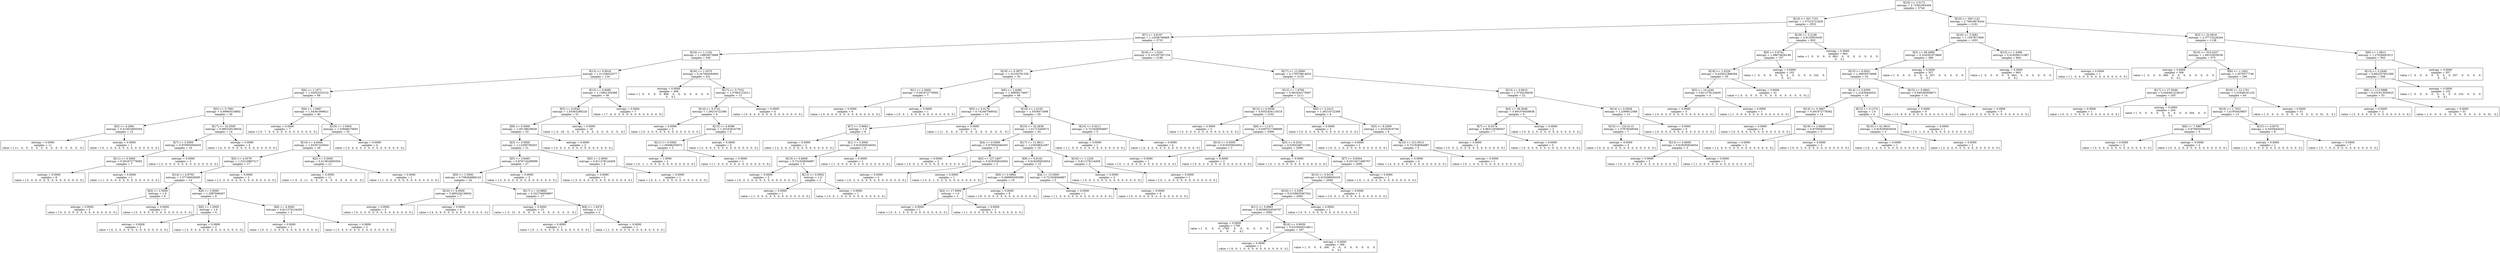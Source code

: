digraph Tree {
0 [label="X[18] <= 3.5172\nentropy = 2.72581954504\nsamples = 5744", shape="box"] ;
1 [label="X[10] <= 301.7101\nentropy = 1.57310731828\nsamples = 3553", shape="box"] ;
0 -> 1 ;
2 [label="X[7] <= 4.8197\nentropy = 1.14306780869\nsamples = 2733", shape="box"] ;
1 -> 2 ;
3 [label="X[16] <= 1.1102\nentropy = 1.19802673968\nsamples = 545", shape="box"] ;
2 -> 3 ;
4 [label="X[13] <= 0.0016\nentropy = 1.51156022077\nsamples = 124", shape="box"] ;
3 -> 4 ;
5 [label="X[6] <= 1.1671\nentropy = 1.55452333152\nsamples = 66", shape="box"] ;
4 -> 5 ;
6 [label="X[5] <= 0.7691\nentropy = 0.99965518892\nsamples = 26", shape="box"] ;
5 -> 6 ;
7 [label="X[5] <= 0.2691\nentropy = 0.413816850304\nsamples = 12", shape="box"] ;
6 -> 7 ;
8 [label="entropy = 0.0000\nsamples = 11\nvalue = [ 11.   0.   0.   0.   0.   0.   0.   0.   0.   0.   0.   0.   0.   0.]", shape="box"] ;
7 -> 8 ;
9 [label="entropy = 0.0000\nsamples = 1\nvalue = [ 0.  1.  0.  0.  0.  0.  0.  0.  0.  0.  0.  0.  0.  0.]", shape="box"] ;
7 -> 9 ;
10 [label="X[17] <= 10.3500\nentropy = 0.985228136034\nsamples = 14", shape="box"] ;
6 -> 10 ;
11 [label="X[7] <= 3.5000\nentropy = 0.970950594455\nsamples = 10", shape="box"] ;
10 -> 11 ;
12 [label="X[11] <= 0.5000\nentropy = 0.591672778582\nsamples = 7", shape="box"] ;
11 -> 12 ;
13 [label="entropy = 0.0000\nsamples = 6\nvalue = [ 0.  0.  6.  0.  0.  0.  0.  0.  0.  0.  0.  0.  0.  0.]", shape="box"] ;
12 -> 13 ;
14 [label="entropy = 0.0000\nsamples = 1\nvalue = [ 1.  0.  0.  0.  0.  0.  0.  0.  0.  0.  0.  0.  0.  0.]", shape="box"] ;
12 -> 14 ;
15 [label="entropy = 0.0000\nsamples = 3\nvalue = [ 3.  0.  0.  0.  0.  0.  0.  0.  0.  0.  0.  0.  0.  0.]", shape="box"] ;
11 -> 15 ;
16 [label="entropy = 0.0000\nsamples = 4\nvalue = [ 4.  0.  0.  0.  0.  0.  0.  0.  0.  0.  0.  0.  0.  0.]", shape="box"] ;
10 -> 16 ;
17 [label="X[6] <= 1.9467\nentropy = 1.54361099621\nsamples = 40", shape="box"] ;
5 -> 17 ;
18 [label="entropy = 0.0000\nsamples = 7\nvalue = [ 0.  7.  0.  0.  0.  0.  0.  0.  0.  0.  0.  0.  0.  0.]", shape="box"] ;
17 -> 18 ;
19 [label="X[19] <= 1.0403\nentropy = 1.53948475693\nsamples = 33", shape="box"] ;
17 -> 19 ;
20 [label="X[10] <= 4.9444\nentropy = 1.45307325645\nsamples = 29", shape="box"] ;
19 -> 20 ;
21 [label="X[5] <= 4.3579\nentropy = 1.52218987217\nsamples = 17", shape="box"] ;
20 -> 21 ;
22 [label="X[14] <= 0.8750\nentropy = 1.57740628285\nsamples = 14", shape="box"] ;
21 -> 22 ;
23 [label="X[0] <= 2.5000\nentropy = 1.0\nsamples = 6", shape="box"] ;
22 -> 23 ;
24 [label="entropy = 0.0000\nsamples = 3\nvalue = [ 0.  0.  3.  0.  0.  0.  0.  0.  0.  0.  0.  0.  0.  0.]", shape="box"] ;
23 -> 24 ;
25 [label="entropy = 0.0000\nsamples = 3\nvalue = [ 0.  3.  0.  0.  0.  0.  0.  0.  0.  0.  0.  0.  0.  0.]", shape="box"] ;
23 -> 25 ;
26 [label="X[6] <= 3.0000\nentropy = 1.2987949407\nsamples = 8", shape="box"] ;
22 -> 26 ;
27 [label="X[0] <= 1.5000\nentropy = 1.0\nsamples = 4", shape="box"] ;
26 -> 27 ;
28 [label="entropy = 0.0000\nsamples = 2\nvalue = [ 0.  2.  0.  0.  0.  0.  0.  0.  0.  0.  0.  0.  0.  0.]", shape="box"] ;
27 -> 28 ;
29 [label="entropy = 0.0000\nsamples = 2\nvalue = [ 2.  0.  0.  0.  0.  0.  0.  0.  0.  0.  0.  0.  0.  0.]", shape="box"] ;
27 -> 29 ;
30 [label="X[6] <= 4.5000\nentropy = 0.811278124459\nsamples = 4", shape="box"] ;
26 -> 30 ;
31 [label="entropy = 0.0000\nsamples = 1\nvalue = [ 0.  0.  1.  0.  0.  0.  0.  0.  0.  0.  0.  0.  0.  0.]", shape="box"] ;
30 -> 31 ;
32 [label="entropy = 0.0000\nsamples = 3\nvalue = [ 3.  0.  0.  0.  0.  0.  0.  0.  0.  0.  0.  0.  0.  0.]", shape="box"] ;
30 -> 32 ;
33 [label="entropy = 0.0000\nsamples = 3\nvalue = [ 3.  0.  0.  0.  0.  0.  0.  0.  0.  0.  0.  0.  0.  0.]", shape="box"] ;
21 -> 33 ;
34 [label="X[2] <= 5.5000\nentropy = 0.413816850304\nsamples = 12", shape="box"] ;
20 -> 34 ;
35 [label="entropy = 0.0000\nsamples = 11\nvalue = [  0.   0.  11.   0.   0.   0.   0.   0.   0.   0.   0.   0.   0.   0.]", shape="box"] ;
34 -> 35 ;
36 [label="entropy = 0.0000\nsamples = 1\nvalue = [ 1.  0.  0.  0.  0.  0.  0.  0.  0.  0.  0.  0.  0.  0.]", shape="box"] ;
34 -> 36 ;
37 [label="entropy = 0.0000\nsamples = 4\nvalue = [ 0.  4.  0.  0.  0.  0.  0.  0.  0.  0.  0.  0.  0.  0.]", shape="box"] ;
19 -> 37 ;
38 [label="X[15] <= 0.8085\nentropy = 1.15861354588\nsamples = 58", shape="box"] ;
4 -> 38 ;
39 [label="X[3] <= 4.0542\nentropy = 1.05363299226\nsamples = 51", shape="box"] ;
38 -> 39 ;
40 [label="X[8] <= 6.5000\nentropy = 1.30138629928\nsamples = 33", shape="box"] ;
39 -> 40 ;
41 [label="X[3] <= 3.5000\nentropy = 1.12308758263\nsamples = 31", shape="box"] ;
40 -> 41 ;
42 [label="X[5] <= 3.9493\nentropy = 0.876716288999\nsamples = 27", shape="box"] ;
41 -> 42 ;
43 [label="X[0] <= 1.5000\nentropy = 0.738284866143\nsamples = 24", shape="box"] ;
42 -> 43 ;
44 [label="X[10] <= 6.0000\nentropy = 0.985228136034\nsamples = 7", shape="box"] ;
43 -> 44 ;
45 [label="entropy = 0.0000\nsamples = 3\nvalue = [ 0.  3.  0.  0.  0.  0.  0.  0.  0.  0.  0.  0.  0.  0.]", shape="box"] ;
44 -> 45 ;
46 [label="entropy = 0.0000\nsamples = 4\nvalue = [ 4.  0.  0.  0.  0.  0.  0.  0.  0.  0.  0.  0.  0.  0.]", shape="box"] ;
44 -> 46 ;
47 [label="X[17] <= 10.8882\nentropy = 0.322756958897\nsamples = 17", shape="box"] ;
43 -> 47 ;
48 [label="entropy = 0.0000\nsamples = 15\nvalue = [  0.  15.   0.   0.   0.   0.   0.   0.   0.   0.   0.   0.   0.   0.]", shape="box"] ;
47 -> 48 ;
49 [label="X[8] <= 1.6476\nentropy = 1.0\nsamples = 2", shape="box"] ;
47 -> 49 ;
50 [label="entropy = 0.0000\nsamples = 1\nvalue = [ 0.  1.  0.  0.  0.  0.  0.  0.  0.  0.  0.  0.  0.  0.]", shape="box"] ;
49 -> 50 ;
51 [label="entropy = 0.0000\nsamples = 1\nvalue = [ 1.  0.  0.  0.  0.  0.  0.  0.  0.  0.  0.  0.  0.  0.]", shape="box"] ;
49 -> 51 ;
52 [label="entropy = 0.0000\nsamples = 3\nvalue = [ 3.  0.  0.  0.  0.  0.  0.  0.  0.  0.  0.  0.  0.  0.]", shape="box"] ;
42 -> 52 ;
53 [label="X[5] <= 2.0000\nentropy = 0.811278124459\nsamples = 4", shape="box"] ;
41 -> 53 ;
54 [label="entropy = 0.0000\nsamples = 3\nvalue = [ 3.  0.  0.  0.  0.  0.  0.  0.  0.  0.  0.  0.  0.  0.]", shape="box"] ;
53 -> 54 ;
55 [label="entropy = 0.0000\nsamples = 1\nvalue = [ 0.  0.  1.  0.  0.  0.  0.  0.  0.  0.  0.  0.  0.  0.]", shape="box"] ;
53 -> 55 ;
56 [label="entropy = 0.0000\nsamples = 2\nvalue = [ 0.  0.  2.  0.  0.  0.  0.  0.  0.  0.  0.  0.  0.  0.]", shape="box"] ;
40 -> 56 ;
57 [label="entropy = 0.0000\nsamples = 18\nvalue = [  0.  18.   0.   0.   0.   0.   0.   0.   0.   0.   0.   0.   0.   0.]", shape="box"] ;
39 -> 57 ;
58 [label="entropy = 0.0000\nsamples = 7\nvalue = [ 7.  0.  0.  0.  0.  0.  0.  0.  0.  0.  0.  0.  0.  0.]", shape="box"] ;
38 -> 58 ;
59 [label="X[16] <= 1.5370\nentropy = 0.247464594091\nsamples = 421", shape="box"] ;
3 -> 59 ;
60 [label="entropy = 0.0000\nsamples = 408\nvalue = [   0.    0.    0.    0.  408.    0.    0.    0.    0.    0.    0.    0.
    0.    0.]", shape="box"] ;
59 -> 60 ;
61 [label="X[17] <= 5.7522\nentropy = 1.57662122011\nsamples = 13", shape="box"] ;
59 -> 61 ;
62 [label="X[14] <= 0.5741\nentropy = 1.39214722366\nsamples = 9", shape="box"] ;
61 -> 62 ;
63 [label="entropy = 0.0000\nsamples = 3\nvalue = [ 0.  3.  0.  0.  0.  0.  0.  0.  0.  0.  0.  0.  0.  0.]", shape="box"] ;
62 -> 63 ;
64 [label="X[13] <= 0.9398\nentropy = 1.25162916739\nsamples = 6", shape="box"] ;
62 -> 64 ;
65 [label="X[11] <= 0.5000\nentropy = 1.58496250072\nsamples = 3", shape="box"] ;
64 -> 65 ;
66 [label="entropy = 1.0000\nsamples = 2\nvalue = [ 0.  1.  1.  0.  0.  0.  0.  0.  0.  0.  0.  0.  0.  0.]", shape="box"] ;
65 -> 66 ;
67 [label="entropy = 0.0000\nsamples = 1\nvalue = [ 1.  0.  0.  0.  0.  0.  0.  0.  0.  0.  0.  0.  0.  0.]", shape="box"] ;
65 -> 67 ;
68 [label="entropy = 0.0000\nsamples = 3\nvalue = [ 3.  0.  0.  0.  0.  0.  0.  0.  0.  0.  0.  0.  0.  0.]", shape="box"] ;
64 -> 68 ;
69 [label="entropy = 0.0000\nsamples = 4\nvalue = [ 0.  0.  4.  0.  0.  0.  0.  0.  0.  0.  0.  0.  0.  0.]", shape="box"] ;
61 -> 69 ;
70 [label="X[18] <= 1.5241\nentropy = 0.331057567154\nsamples = 2188", shape="box"] ;
2 -> 70 ;
71 [label="X[19] <= 0.3875\nentropy = 1.52104791339\nsamples = 55", shape="box"] ;
70 -> 71 ;
72 [label="X[1] <= 2.5000\nentropy = 0.591672778582\nsamples = 7", shape="box"] ;
71 -> 72 ;
73 [label="entropy = 0.0000\nsamples = 6\nvalue = [ 0.  6.  0.  0.  0.  0.  0.  0.  0.  0.  0.  0.  0.  0.]", shape="box"] ;
72 -> 73 ;
74 [label="entropy = 0.0000\nsamples = 1\nvalue = [ 0.  0.  1.  0.  0.  0.  0.  0.  0.  0.  0.  0.  0.  0.]", shape="box"] ;
72 -> 74 ;
75 [label="X[6] <= 1.4480\nentropy = 1.40858174947\nsamples = 48", shape="box"] ;
71 -> 75 ;
76 [label="X[5] <= 0.0176\nentropy = 0.742487569542\nsamples = 19", shape="box"] ;
75 -> 76 ;
77 [label="X[7] <= 5.9082\nentropy = 1.0\nsamples = 8", shape="box"] ;
76 -> 77 ;
78 [label="entropy = 0.0000\nsamples = 2\nvalue = [ 2.  0.  0.  0.  0.  0.  0.  0.  0.  0.  0.  0.  0.  0.]", shape="box"] ;
77 -> 78 ;
79 [label="X[1] <= 3.5000\nentropy = 0.918295834054\nsamples = 6", shape="box"] ;
77 -> 79 ;
80 [label="X[13] <= 0.8608\nentropy = 0.721928094887\nsamples = 5", shape="box"] ;
79 -> 80 ;
81 [label="entropy = 0.0000\nsamples = 3\nvalue = [ 0.  0.  3.  0.  0.  0.  0.  0.  0.  0.  0.  0.  0.  0.]", shape="box"] ;
80 -> 81 ;
82 [label="X[13] <= 0.9502\nentropy = 1.0\nsamples = 2", shape="box"] ;
80 -> 82 ;
83 [label="entropy = 0.0000\nsamples = 1\nvalue = [ 1.  0.  0.  0.  0.  0.  0.  0.  0.  0.  0.  0.  0.  0.]", shape="box"] ;
82 -> 83 ;
84 [label="entropy = 0.0000\nsamples = 1\nvalue = [ 0.  0.  1.  0.  0.  0.  0.  0.  0.  0.  0.  0.  0.  0.]", shape="box"] ;
82 -> 84 ;
85 [label="entropy = 0.0000\nsamples = 1\nvalue = [ 1.  0.  0.  0.  0.  0.  0.  0.  0.  0.  0.  0.  0.  0.]", shape="box"] ;
79 -> 85 ;
86 [label="entropy = 0.0000\nsamples = 11\nvalue = [ 11.   0.   0.   0.   0.   0.   0.   0.   0.   0.   0.   0.   0.   0.]", shape="box"] ;
76 -> 86 ;
87 [label="X[18] <= 1.0105\nentropy = 1.5559471998\nsamples = 29", shape="box"] ;
75 -> 87 ;
88 [label="X[10] <= 33.2838\nentropy = 1.41713265672\nsamples = 24", shape="box"] ;
87 -> 88 ;
89 [label="X[4] <= 9.5000\nentropy = 0.970950594455\nsamples = 5", shape="box"] ;
88 -> 89 ;
90 [label="entropy = 0.0000\nsamples = 2\nvalue = [ 0.  0.  2.  0.  0.  0.  0.  0.  0.  0.  0.  0.  0.  0.]", shape="box"] ;
89 -> 90 ;
91 [label="X[3] <= 127.2407\nentropy = 0.918295834054\nsamples = 3", shape="box"] ;
89 -> 91 ;
92 [label="entropy = 0.0000\nsamples = 2\nvalue = [ 0.  2.  0.  0.  0.  0.  0.  0.  0.  0.  0.  0.  0.  0.]", shape="box"] ;
91 -> 92 ;
93 [label="entropy = 0.0000\nsamples = 1\nvalue = [ 0.  0.  1.  0.  0.  0.  0.  0.  0.  0.  0.  0.  0.  0.]", shape="box"] ;
91 -> 93 ;
94 [label="X[17] <= 11.8611\nentropy = 1.23638641087\nsamples = 19", shape="box"] ;
88 -> 94 ;
95 [label="X[9] <= 0.9143\nentropy = 0.918295834054\nsamples = 15", shape="box"] ;
94 -> 95 ;
96 [label="X[9] <= 0.5864\nentropy = 0.468995593589\nsamples = 10", shape="box"] ;
95 -> 96 ;
97 [label="X[4] <= 17.5000\nentropy = 1.0\nsamples = 2", shape="box"] ;
96 -> 97 ;
98 [label="entropy = 0.0000\nsamples = 1\nvalue = [ 0.  0.  1.  0.  0.  0.  0.  0.  0.  0.  0.  0.  0.  0.]", shape="box"] ;
97 -> 98 ;
99 [label="entropy = 0.0000\nsamples = 1\nvalue = [ 1.  0.  0.  0.  0.  0.  0.  0.  0.  0.  0.  0.  0.  0.]", shape="box"] ;
97 -> 99 ;
100 [label="entropy = 0.0000\nsamples = 8\nvalue = [ 8.  0.  0.  0.  0.  0.  0.  0.  0.  0.  0.  0.  0.  0.]", shape="box"] ;
96 -> 100 ;
101 [label="X[4] <= 13.5000\nentropy = 0.721928094887\nsamples = 5", shape="box"] ;
95 -> 101 ;
102 [label="entropy = 0.0000\nsamples = 1\nvalue = [ 1.  0.  0.  0.  0.  0.  0.  0.  0.  0.  0.  0.  0.  0.]", shape="box"] ;
101 -> 102 ;
103 [label="entropy = 0.0000\nsamples = 4\nvalue = [ 0.  0.  4.  0.  0.  0.  0.  0.  0.  0.  0.  0.  0.  0.]", shape="box"] ;
101 -> 103 ;
104 [label="X[16] <= 1.1220\nentropy = 0.811278124459\nsamples = 4", shape="box"] ;
94 -> 104 ;
105 [label="entropy = 0.0000\nsamples = 3\nvalue = [ 0.  0.  3.  0.  0.  0.  0.  0.  0.  0.  0.  0.  0.  0.]", shape="box"] ;
104 -> 105 ;
106 [label="entropy = 0.0000\nsamples = 1\nvalue = [ 0.  1.  0.  0.  0.  0.  0.  0.  0.  0.  0.  0.  0.  0.]", shape="box"] ;
104 -> 106 ;
107 [label="X[15] <= 0.0211\nentropy = 0.721928094887\nsamples = 5", shape="box"] ;
87 -> 107 ;
108 [label="entropy = 0.0000\nsamples = 1\nvalue = [ 1.  0.  0.  0.  0.  0.  0.  0.  0.  0.  0.  0.  0.  0.]", shape="box"] ;
107 -> 108 ;
109 [label="entropy = 0.0000\nsamples = 4\nvalue = [ 0.  4.  0.  0.  0.  0.  0.  0.  0.  0.  0.  0.  0.  0.]", shape="box"] ;
107 -> 109 ;
110 [label="X[17] <= 12.0080\nentropy = 0.170578814633\nsamples = 2133", shape="box"] ;
70 -> 110 ;
111 [label="X[12] <= 1.6700\nentropy = 0.091620175907\nsamples = 2111", shape="box"] ;
110 -> 111 ;
112 [label="X[12] <= 0.0038\nentropy = 0.0552434110518\nsamples = 2102", shape="box"] ;
111 -> 112 ;
113 [label="entropy = 0.0000\nsamples = 3\nvalue = [ 3.  0.  0.  0.  0.  0.  0.  0.  0.  0.  0.  0.  0.  0.]", shape="box"] ;
112 -> 113 ;
114 [label="X[6] <= 1.1471\nentropy = 0.0397517396698\nsamples = 2099", shape="box"] ;
112 -> 114 ;
115 [label="X[15] <= 0.5000\nentropy = 0.918295834054\nsamples = 3", shape="box"] ;
114 -> 115 ;
116 [label="entropy = 0.0000\nsamples = 1\nvalue = [ 0.  1.  0.  0.  0.  0.  0.  0.  0.  0.  0.  0.  0.  0.]", shape="box"] ;
115 -> 116 ;
117 [label="entropy = 0.0000\nsamples = 2\nvalue = [ 0.  0.  2.  0.  0.  0.  0.  0.  0.  0.  0.  0.  0.  0.]", shape="box"] ;
115 -> 117 ;
118 [label="X[3] <= 6.3241\nentropy = 0.0265348721381\nsamples = 2096", shape="box"] ;
114 -> 118 ;
119 [label="entropy = 0.0000\nsamples = 1\nvalue = [ 0.  1.  0.  0.  0.  0.  0.  0.  0.  0.  0.  0.  0.  0.]", shape="box"] ;
118 -> 119 ;
120 [label="X[7] <= 9.8344\nentropy = 0.0215471685767\nsamples = 2095", shape="box"] ;
118 -> 120 ;
121 [label="X[13] <= 0.9316\nentropy = 0.015599920235\nsamples = 2094", shape="box"] ;
120 -> 121 ;
122 [label="X[16] <= 3.3391\nentropy = 0.0109635567341\nsamples = 2093", shape="box"] ;
121 -> 122 ;
123 [label="X[11] <= 0.9983\nentropy = 0.00596224536797\nsamples = 2092", shape="box"] ;
122 -> 123 ;
124 [label="entropy = 0.0000\nsamples = 1785\nvalue = [    0.     0.     0.  1785.     0.     0.     0.     0.     0.     0.
     0.     0.     0.     0.]", shape="box"] ;
123 -> 124 ;
125 [label="X[16] <= 0.9039\nentropy = 0.0316040314811\nsamples = 307", shape="box"] ;
123 -> 125 ;
126 [label="entropy = 0.0000\nsamples = 1\nvalue = [ 0.  0.  1.  0.  0.  0.  0.  0.  0.  0.  0.  0.  0.  0.]", shape="box"] ;
125 -> 126 ;
127 [label="entropy = 0.0000\nsamples = 306\nvalue = [   0.    0.    0.  306.    0.    0.    0.    0.    0.    0.    0.    0.
    0.    0.]", shape="box"] ;
125 -> 127 ;
128 [label="entropy = 0.0000\nsamples = 1\nvalue = [ 0.  0.  1.  0.  0.  0.  0.  0.  0.  0.  0.  0.  0.  0.]", shape="box"] ;
122 -> 128 ;
129 [label="entropy = 0.0000\nsamples = 1\nvalue = [ 0.  0.  1.  0.  0.  0.  0.  0.  0.  0.  0.  0.  0.  0.]", shape="box"] ;
121 -> 129 ;
130 [label="entropy = 0.0000\nsamples = 1\nvalue = [ 0.  1.  0.  0.  0.  0.  0.  0.  0.  0.  0.  0.  0.  0.]", shape="box"] ;
120 -> 130 ;
131 [label="X[6] <= 3.2413\nentropy = 1.39214722366\nsamples = 9", shape="box"] ;
111 -> 131 ;
132 [label="entropy = 0.0000\nsamples = 3\nvalue = [ 0.  0.  3.  0.  0.  0.  0.  0.  0.  0.  0.  0.  0.  0.]", shape="box"] ;
131 -> 132 ;
133 [label="X[3] <= 9.2509\nentropy = 1.25162916739\nsamples = 6", shape="box"] ;
131 -> 133 ;
134 [label="entropy = 0.0000\nsamples = 1\nvalue = [ 0.  0.  1.  0.  0.  0.  0.  0.  0.  0.  0.  0.  0.  0.]", shape="box"] ;
133 -> 134 ;
135 [label="X[10] <= 213.5913\nentropy = 0.721928094887\nsamples = 5", shape="box"] ;
133 -> 135 ;
136 [label="entropy = 0.0000\nsamples = 4\nvalue = [ 4.  0.  0.  0.  0.  0.  0.  0.  0.  0.  0.  0.  0.  0.]", shape="box"] ;
135 -> 136 ;
137 [label="entropy = 0.0000\nsamples = 1\nvalue = [ 0.  1.  0.  0.  0.  0.  0.  0.  0.  0.  0.  0.  0.  0.]", shape="box"] ;
135 -> 137 ;
138 [label="X[13] <= 0.6010\nentropy = 1.5726236639\nsamples = 22", shape="box"] ;
110 -> 138 ;
139 [label="X[4] <= 39.3048\nentropy = 0.991076059838\nsamples = 9", shape="box"] ;
138 -> 139 ;
140 [label="X[7] <= 6.0374\nentropy = 0.863120568567\nsamples = 7", shape="box"] ;
139 -> 140 ;
141 [label="entropy = 0.0000\nsamples = 2\nvalue = [ 0.  0.  2.  0.  0.  0.  0.  0.  0.  0.  0.  0.  0.  0.]", shape="box"] ;
140 -> 141 ;
142 [label="entropy = 0.0000\nsamples = 5\nvalue = [ 5.  0.  0.  0.  0.  0.  0.  0.  0.  0.  0.  0.  0.  0.]", shape="box"] ;
140 -> 142 ;
143 [label="entropy = 0.0000\nsamples = 2\nvalue = [ 0.  0.  2.  0.  0.  0.  0.  0.  0.  0.  0.  0.  0.  0.]", shape="box"] ;
139 -> 143 ;
144 [label="X[14] <= 0.5938\nentropy = 1.2389012566\nsamples = 13", shape="box"] ;
138 -> 144 ;
145 [label="X[10] <= 133.4113\nentropy = 1.37878349349\nsamples = 7", shape="box"] ;
144 -> 145 ;
146 [label="entropy = 0.0000\nsamples = 4\nvalue = [ 0.  0.  4.  0.  0.  0.  0.  0.  0.  0.  0.  0.  0.  0.]", shape="box"] ;
145 -> 146 ;
147 [label="X[13] <= 0.6959\nentropy = 0.918295834054\nsamples = 3", shape="box"] ;
145 -> 147 ;
148 [label="entropy = 0.0000\nsamples = 2\nvalue = [ 0.  2.  0.  0.  0.  0.  0.  0.  0.  0.  0.  0.  0.  0.]", shape="box"] ;
147 -> 148 ;
149 [label="entropy = 0.0000\nsamples = 1\nvalue = [ 1.  0.  0.  0.  0.  0.  0.  0.  0.  0.  0.  0.  0.  0.]", shape="box"] ;
147 -> 149 ;
150 [label="entropy = 0.0000\nsamples = 6\nvalue = [ 0.  6.  0.  0.  0.  0.  0.  0.  0.  0.  0.  0.  0.  0.]", shape="box"] ;
144 -> 150 ;
151 [label="X[18] <= 3.2108\nentropy = 0.9125953438\nsamples = 820", shape="box"] ;
1 -> 151 ;
152 [label="X[9] <= 0.9741\nentropy = 1.08674836148\nsamples = 157", shape="box"] ;
151 -> 152 ;
153 [label="X[19] <= 1.0229\nentropy = 0.435021896384\nsamples = 55", shape="box"] ;
152 -> 153 ;
154 [label="X[3] <= 16.2240\nentropy = 0.811278124459\nsamples = 4", shape="box"] ;
153 -> 154 ;
155 [label="entropy = 0.0000\nsamples = 3\nvalue = [ 0.  0.  3.  0.  0.  0.  0.  0.  0.  0.  0.  0.  0.  0.]", shape="box"] ;
154 -> 155 ;
156 [label="entropy = 0.0000\nsamples = 1\nvalue = [ 1.  0.  0.  0.  0.  0.  0.  0.  0.  0.  0.  0.  0.  0.]", shape="box"] ;
154 -> 156 ;
157 [label="entropy = 0.0000\nsamples = 51\nvalue = [  0.   0.   0.   0.   0.   0.   0.   0.   0.   0.   0.   0.   0.  51.]", shape="box"] ;
153 -> 157 ;
158 [label="entropy = 0.0000\nsamples = 102\nvalue = [   0.    0.    0.    0.    0.    0.    0.    0.    0.    0.  102.    0.
    0.    0.]", shape="box"] ;
152 -> 158 ;
159 [label="entropy = 0.0000\nsamples = 663\nvalue = [   0.    0.    0.    0.  663.    0.    0.    0.    0.    0.    0.    0.
    0.    0.]", shape="box"] ;
151 -> 159 ;
160 [label="X[10] <= 309.1141\nentropy = 2.76819678244\nsamples = 2191", shape="box"] ;
0 -> 160 ;
161 [label="X[16] <= 3.3681\nentropy = 1.1507917669\nsamples = 1053", shape="box"] ;
160 -> 161 ;
162 [label="X[3] <= 48.2689\nentropy = 0.524391973869\nsamples = 389", shape="box"] ;
161 -> 162 ;
163 [label="X[15] <= 0.0001\nentropy = 1.38935574668\nsamples = 32", shape="box"] ;
162 -> 163 ;
164 [label="X[14] <= 0.6359\nentropy = 1.22439444541\nsamples = 18", shape="box"] ;
163 -> 164 ;
165 [label="X[14] <= 0.3867\nentropy = 0.591672778582\nsamples = 14", shape="box"] ;
164 -> 165 ;
166 [label="entropy = 0.0000\nsamples = 9\nvalue = [ 0.  0.  9.  0.  0.  0.  0.  0.  0.  0.  0.  0.  0.  0.]", shape="box"] ;
165 -> 166 ;
167 [label="X[19] <= 2.0840\nentropy = 0.970950594455\nsamples = 5", shape="box"] ;
165 -> 167 ;
168 [label="entropy = 0.0000\nsamples = 2\nvalue = [ 2.  0.  0.  0.  0.  0.  0.  0.  0.  0.  0.  0.  0.  0.]", shape="box"] ;
167 -> 168 ;
169 [label="entropy = 0.0000\nsamples = 3\nvalue = [ 0.  0.  3.  0.  0.  0.  0.  0.  0.  0.  0.  0.  0.  0.]", shape="box"] ;
167 -> 169 ;
170 [label="X[12] <= 0.1274\nentropy = 1.0\nsamples = 4", shape="box"] ;
164 -> 170 ;
171 [label="X[10] <= 61.9910\nentropy = 0.918295834054\nsamples = 3", shape="box"] ;
170 -> 171 ;
172 [label="entropy = 0.0000\nsamples = 1\nvalue = [ 0.  1.  0.  0.  0.  0.  0.  0.  0.  0.  0.  0.  0.  0.]", shape="box"] ;
171 -> 172 ;
173 [label="entropy = 0.0000\nsamples = 2\nvalue = [ 2.  0.  0.  0.  0.  0.  0.  0.  0.  0.  0.  0.  0.  0.]", shape="box"] ;
171 -> 173 ;
174 [label="entropy = 0.0000\nsamples = 1\nvalue = [ 0.  1.  0.  0.  0.  0.  0.  0.  0.  0.  0.  0.  0.  0.]", shape="box"] ;
170 -> 174 ;
175 [label="X[15] <= 0.9963\nentropy = 0.940285958671\nsamples = 14", shape="box"] ;
163 -> 175 ;
176 [label="entropy = 0.0000\nsamples = 9\nvalue = [ 0.  9.  0.  0.  0.  0.  0.  0.  0.  0.  0.  0.  0.  0.]", shape="box"] ;
175 -> 176 ;
177 [label="entropy = 0.0000\nsamples = 5\nvalue = [ 0.  0.  5.  0.  0.  0.  0.  0.  0.  0.  0.  0.  0.  0.]", shape="box"] ;
175 -> 177 ;
178 [label="entropy = 0.0000\nsamples = 357\nvalue = [   0.    0.    0.    0.    0.    0.  357.    0.    0.    0.    0.    0.
    0.    0.]", shape="box"] ;
162 -> 178 ;
179 [label="X[15] <= 1.4386\nentropy = 0.016290131867\nsamples = 664", shape="box"] ;
161 -> 179 ;
180 [label="entropy = 0.0000\nsamples = 663\nvalue = [   0.    0.    0.    0.    0.  663.    0.    0.    0.    0.    0.    0.
    0.    0.]", shape="box"] ;
179 -> 180 ;
181 [label="entropy = 0.0000\nsamples = 1\nvalue = [ 1.  0.  0.  0.  0.  0.  0.  0.  0.  0.  0.  0.  0.  0.]", shape="box"] ;
179 -> 181 ;
182 [label="X[3] <= 22.6916\nentropy = 2.37715226264\nsamples = 1138", shape="box"] ;
160 -> 182 ;
183 [label="X[10] <= 323.4337\nentropy = 1.49153029536\nsamples = 575", shape="box"] ;
182 -> 183 ;
184 [label="entropy = 0.0000\nsamples = 306\nvalue = [   0.    0.    0.  306.    0.    0.    0.    0.    0.    0.    0.    0.
    0.    0.]", shape="box"] ;
183 -> 184 ;
185 [label="X[6] <= 1.1363\nentropy = 1.0570577746\nsamples = 269", shape="box"] ;
183 -> 185 ;
186 [label="X[17] <= 27.8346\nentropy = 0.0444812226167\nsamples = 205", shape="box"] ;
185 -> 186 ;
187 [label="entropy = 0.0000\nsamples = 1\nvalue = [ 0.  0.  1.  0.  0.  0.  0.  0.  0.  0.  0.  0.  0.  0.]", shape="box"] ;
186 -> 187 ;
188 [label="entropy = 0.0000\nsamples = 204\nvalue = [   0.    0.    0.    0.    0.    0.    0.    0.    0.  204.    0.    0.
    0.    0.]", shape="box"] ;
186 -> 188 ;
189 [label="X[18] <= 12.1761\nentropy = 1.01648161102\nsamples = 64", shape="box"] ;
185 -> 189 ;
190 [label="X[19] <= 1.7031\nentropy = 1.41955629857\nsamples = 13", shape="box"] ;
189 -> 190 ;
191 [label="X[6] <= 7.5867\nentropy = 0.970950594455\nsamples = 5", shape="box"] ;
190 -> 191 ;
192 [label="entropy = 0.0000\nsamples = 3\nvalue = [ 3.  0.  0.  0.  0.  0.  0.  0.  0.  0.  0.  0.  0.  0.]", shape="box"] ;
191 -> 192 ;
193 [label="entropy = 0.0000\nsamples = 2\nvalue = [ 0.  0.  2.  0.  0.  0.  0.  0.  0.  0.  0.  0.  0.  0.]", shape="box"] ;
191 -> 193 ;
194 [label="X[15] <= 0.0574\nentropy = 0.5435644432\nsamples = 8", shape="box"] ;
190 -> 194 ;
195 [label="entropy = 0.0000\nsamples = 1\nvalue = [ 1.  0.  0.  0.  0.  0.  0.  0.  0.  0.  0.  0.  0.  0.]", shape="box"] ;
194 -> 195 ;
196 [label="entropy = 0.0000\nsamples = 7\nvalue = [ 0.  7.  0.  0.  0.  0.  0.  0.  0.  0.  0.  0.  0.  0.]", shape="box"] ;
194 -> 196 ;
197 [label="entropy = 0.0000\nsamples = 51\nvalue = [  0.   0.   0.   0.   0.   0.   0.   0.   0.   0.   0.  51.   0.   0.]", shape="box"] ;
189 -> 197 ;
198 [label="X[9] <= 1.0812\nentropy = 1.27028491913\nsamples = 563", shape="box"] ;
182 -> 198 ;
199 [label="X[13] <= 0.2449\nentropy = 0.882257651588\nsamples = 206", shape="box"] ;
198 -> 199 ;
200 [label="X[8] <= 113.0888\nentropy = 0.231813050025\nsamples = 53", shape="box"] ;
199 -> 200 ;
201 [label="entropy = 0.0000\nsamples = 2\nvalue = [ 2.  0.  0.  0.  0.  0.  0.  0.  0.  0.  0.  0.  0.  0.]", shape="box"] ;
200 -> 201 ;
202 [label="entropy = 0.0000\nsamples = 51\nvalue = [  0.   0.   0.   0.   0.   0.   0.   0.   0.   0.   0.   0.  51.   0.]", shape="box"] ;
200 -> 202 ;
203 [label="entropy = 0.0000\nsamples = 153\nvalue = [   0.    0.    0.    0.    0.    0.    0.    0.  153.    0.    0.    0.
    0.    0.]", shape="box"] ;
199 -> 203 ;
204 [label="entropy = 0.0000\nsamples = 357\nvalue = [   0.    0.    0.    0.    0.    0.    0.  357.    0.    0.    0.    0.
    0.    0.]", shape="box"] ;
198 -> 204 ;
}